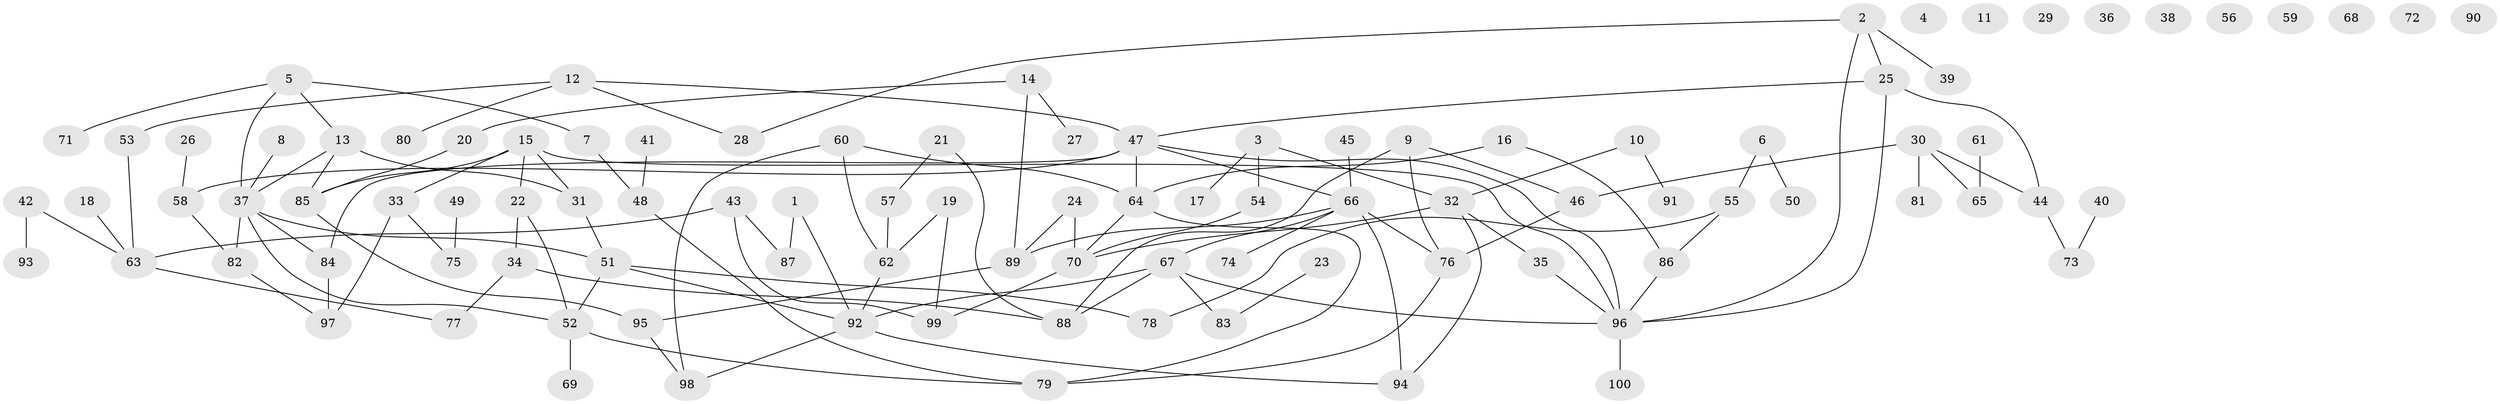 // coarse degree distribution, {2: 0.2682926829268293, 8: 0.04878048780487805, 0: 0.24390243902439024, 7: 0.024390243902439025, 1: 0.21951219512195122, 4: 0.07317073170731707, 3: 0.024390243902439025, 9: 0.07317073170731707, 6: 0.024390243902439025}
// Generated by graph-tools (version 1.1) at 2025/16/03/04/25 18:16:47]
// undirected, 100 vertices, 127 edges
graph export_dot {
graph [start="1"]
  node [color=gray90,style=filled];
  1;
  2;
  3;
  4;
  5;
  6;
  7;
  8;
  9;
  10;
  11;
  12;
  13;
  14;
  15;
  16;
  17;
  18;
  19;
  20;
  21;
  22;
  23;
  24;
  25;
  26;
  27;
  28;
  29;
  30;
  31;
  32;
  33;
  34;
  35;
  36;
  37;
  38;
  39;
  40;
  41;
  42;
  43;
  44;
  45;
  46;
  47;
  48;
  49;
  50;
  51;
  52;
  53;
  54;
  55;
  56;
  57;
  58;
  59;
  60;
  61;
  62;
  63;
  64;
  65;
  66;
  67;
  68;
  69;
  70;
  71;
  72;
  73;
  74;
  75;
  76;
  77;
  78;
  79;
  80;
  81;
  82;
  83;
  84;
  85;
  86;
  87;
  88;
  89;
  90;
  91;
  92;
  93;
  94;
  95;
  96;
  97;
  98;
  99;
  100;
  1 -- 87;
  1 -- 92;
  2 -- 25;
  2 -- 28;
  2 -- 39;
  2 -- 96;
  3 -- 17;
  3 -- 32;
  3 -- 54;
  5 -- 7;
  5 -- 13;
  5 -- 37;
  5 -- 71;
  6 -- 50;
  6 -- 55;
  7 -- 48;
  8 -- 37;
  9 -- 46;
  9 -- 76;
  9 -- 88;
  10 -- 32;
  10 -- 91;
  12 -- 28;
  12 -- 47;
  12 -- 53;
  12 -- 80;
  13 -- 31;
  13 -- 37;
  13 -- 85;
  14 -- 20;
  14 -- 27;
  14 -- 89;
  15 -- 22;
  15 -- 31;
  15 -- 33;
  15 -- 85;
  15 -- 96;
  16 -- 64;
  16 -- 86;
  18 -- 63;
  19 -- 62;
  19 -- 99;
  20 -- 85;
  21 -- 57;
  21 -- 88;
  22 -- 34;
  22 -- 52;
  23 -- 83;
  24 -- 70;
  24 -- 89;
  25 -- 44;
  25 -- 47;
  25 -- 96;
  26 -- 58;
  30 -- 44;
  30 -- 46;
  30 -- 65;
  30 -- 81;
  31 -- 51;
  32 -- 35;
  32 -- 70;
  32 -- 94;
  33 -- 75;
  33 -- 97;
  34 -- 77;
  34 -- 88;
  35 -- 96;
  37 -- 51;
  37 -- 52;
  37 -- 82;
  37 -- 84;
  40 -- 73;
  41 -- 48;
  42 -- 63;
  42 -- 93;
  43 -- 63;
  43 -- 87;
  43 -- 99;
  44 -- 73;
  45 -- 66;
  46 -- 76;
  47 -- 58;
  47 -- 64;
  47 -- 66;
  47 -- 84;
  47 -- 96;
  48 -- 79;
  49 -- 75;
  51 -- 52;
  51 -- 78;
  51 -- 92;
  52 -- 69;
  52 -- 79;
  53 -- 63;
  54 -- 70;
  55 -- 78;
  55 -- 86;
  57 -- 62;
  58 -- 82;
  60 -- 62;
  60 -- 64;
  60 -- 98;
  61 -- 65;
  62 -- 92;
  63 -- 77;
  64 -- 70;
  64 -- 79;
  66 -- 67;
  66 -- 74;
  66 -- 76;
  66 -- 89;
  66 -- 94;
  67 -- 83;
  67 -- 88;
  67 -- 92;
  67 -- 96;
  70 -- 99;
  76 -- 79;
  82 -- 97;
  84 -- 97;
  85 -- 95;
  86 -- 96;
  89 -- 95;
  92 -- 94;
  92 -- 98;
  95 -- 98;
  96 -- 100;
}
